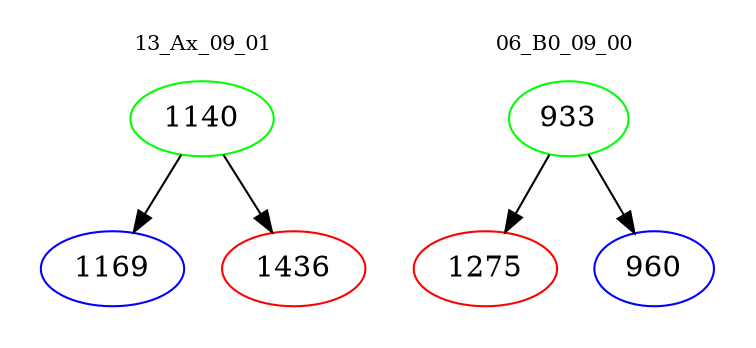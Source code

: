 digraph{
subgraph cluster_0 {
color = white
label = "13_Ax_09_01";
fontsize=10;
T0_1140 [label="1140", color="green"]
T0_1140 -> T0_1169 [color="black"]
T0_1169 [label="1169", color="blue"]
T0_1140 -> T0_1436 [color="black"]
T0_1436 [label="1436", color="red"]
}
subgraph cluster_1 {
color = white
label = "06_B0_09_00";
fontsize=10;
T1_933 [label="933", color="green"]
T1_933 -> T1_1275 [color="black"]
T1_1275 [label="1275", color="red"]
T1_933 -> T1_960 [color="black"]
T1_960 [label="960", color="blue"]
}
}
